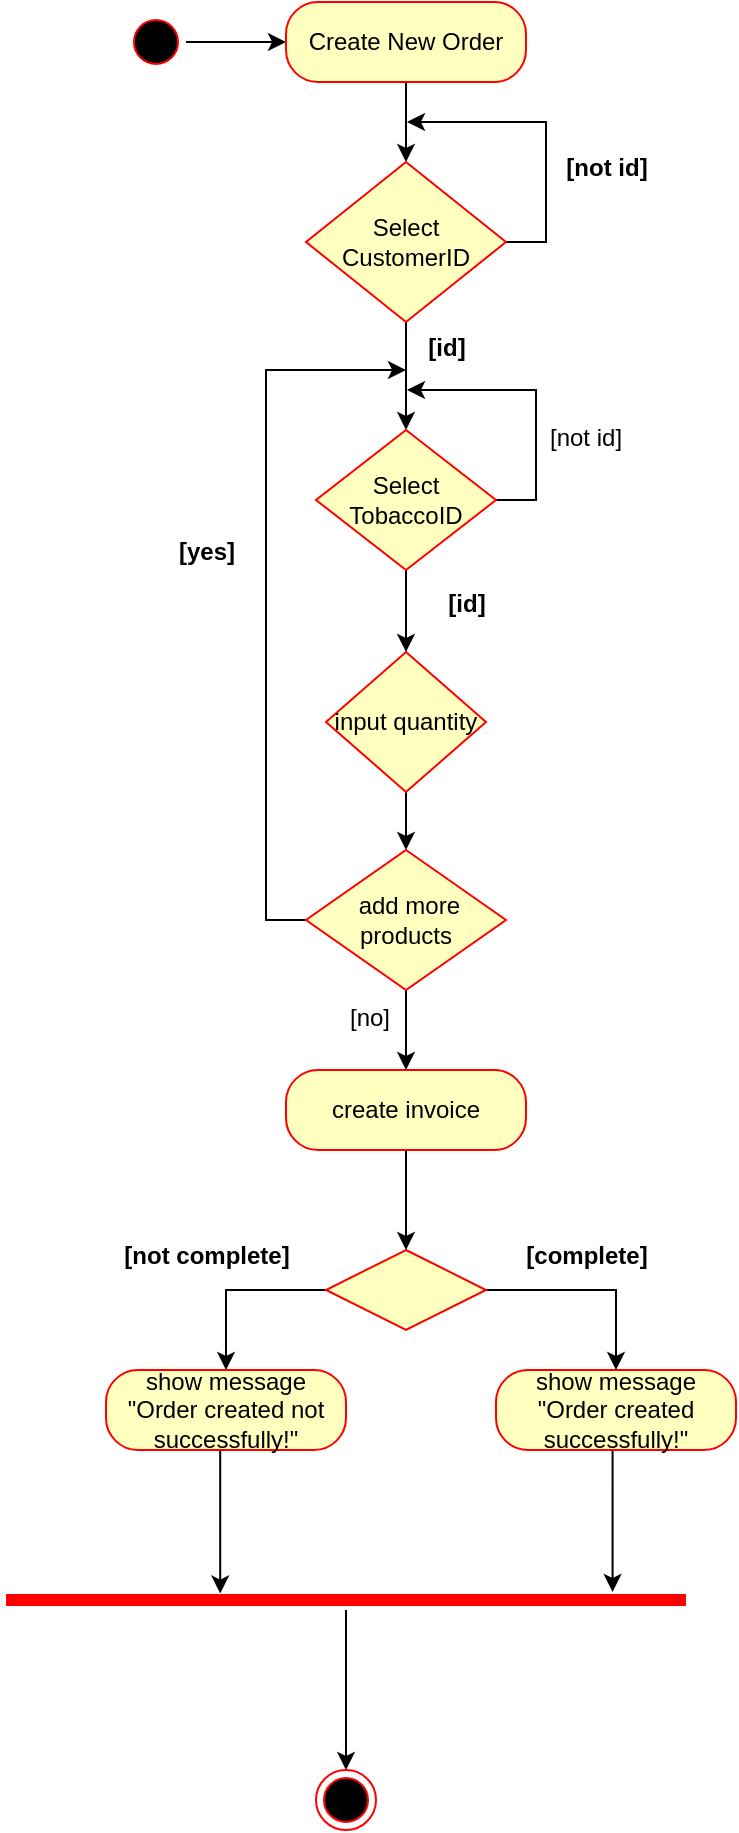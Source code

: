 <mxfile version="21.6.1" type="device" pages="2">
  <diagram name="Page-1" id="OsEInjWhRIyB-0BRaalW">
    <mxGraphModel dx="1036" dy="606" grid="1" gridSize="10" guides="1" tooltips="1" connect="1" arrows="1" fold="1" page="1" pageScale="1" pageWidth="850" pageHeight="1100" math="0" shadow="0">
      <root>
        <mxCell id="0" />
        <mxCell id="1" parent="0" />
        <mxCell id="66rpXsQytvQjwjU0PG5K-5" style="edgeStyle=orthogonalEdgeStyle;rounded=0;orthogonalLoop=1;jettySize=auto;html=1;exitX=1;exitY=0.5;exitDx=0;exitDy=0;entryX=0;entryY=0.5;entryDx=0;entryDy=0;" parent="1" source="66rpXsQytvQjwjU0PG5K-1" target="66rpXsQytvQjwjU0PG5K-3" edge="1">
          <mxGeometry relative="1" as="geometry" />
        </mxCell>
        <mxCell id="66rpXsQytvQjwjU0PG5K-1" value="" style="ellipse;html=1;shape=startState;fillColor=#000000;strokeColor=#ff0000;" parent="1" vertex="1">
          <mxGeometry x="160" y="191" width="30" height="30" as="geometry" />
        </mxCell>
        <mxCell id="66rpXsQytvQjwjU0PG5K-9" style="edgeStyle=orthogonalEdgeStyle;rounded=0;orthogonalLoop=1;jettySize=auto;html=1;exitX=0.5;exitY=1;exitDx=0;exitDy=0;entryX=0.5;entryY=0;entryDx=0;entryDy=0;" parent="1" source="66rpXsQytvQjwjU0PG5K-3" target="66rpXsQytvQjwjU0PG5K-6" edge="1">
          <mxGeometry relative="1" as="geometry" />
        </mxCell>
        <mxCell id="66rpXsQytvQjwjU0PG5K-3" value="Create New Order" style="rounded=1;whiteSpace=wrap;html=1;arcSize=40;fontColor=#000000;fillColor=#ffffc0;strokeColor=#ff0000;" parent="1" vertex="1">
          <mxGeometry x="240" y="186" width="120" height="40" as="geometry" />
        </mxCell>
        <mxCell id="66rpXsQytvQjwjU0PG5K-13" style="edgeStyle=orthogonalEdgeStyle;rounded=0;orthogonalLoop=1;jettySize=auto;html=1;exitX=0.5;exitY=1;exitDx=0;exitDy=0;entryX=0.5;entryY=0;entryDx=0;entryDy=0;" parent="1" source="66rpXsQytvQjwjU0PG5K-6" target="QZX1xgMGE7__ZEkgKmhv-1" edge="1">
          <mxGeometry relative="1" as="geometry">
            <mxPoint x="300" y="360" as="targetPoint" />
          </mxGeometry>
        </mxCell>
        <mxCell id="66rpXsQytvQjwjU0PG5K-42" style="edgeStyle=orthogonalEdgeStyle;rounded=0;orthogonalLoop=1;jettySize=auto;html=1;exitX=1;exitY=0.5;exitDx=0;exitDy=0;" parent="1" source="66rpXsQytvQjwjU0PG5K-6" edge="1">
          <mxGeometry relative="1" as="geometry">
            <mxPoint x="300" y="246" as="targetPoint" />
          </mxGeometry>
        </mxCell>
        <mxCell id="66rpXsQytvQjwjU0PG5K-6" value="Select CustomerID" style="rhombus;whiteSpace=wrap;html=1;fontColor=#000000;fillColor=#ffffc0;strokeColor=#ff0000;" parent="1" vertex="1">
          <mxGeometry x="250" y="266" width="100" height="80" as="geometry" />
        </mxCell>
        <mxCell id="r9hb-kDLk_rOFmMnVxTr-7" style="edgeStyle=orthogonalEdgeStyle;rounded=0;orthogonalLoop=1;jettySize=auto;html=1;exitX=0.5;exitY=1;exitDx=0;exitDy=0;entryX=0.5;entryY=0;entryDx=0;entryDy=0;" parent="1" source="66rpXsQytvQjwjU0PG5K-17" target="r9hb-kDLk_rOFmMnVxTr-3" edge="1">
          <mxGeometry relative="1" as="geometry" />
        </mxCell>
        <mxCell id="66rpXsQytvQjwjU0PG5K-17" value="create invoice" style="rounded=1;whiteSpace=wrap;html=1;arcSize=40;fontColor=#000000;fillColor=#ffffc0;strokeColor=#ff0000;" parent="1" vertex="1">
          <mxGeometry x="240" y="720" width="120" height="40" as="geometry" />
        </mxCell>
        <mxCell id="r9hb-kDLk_rOFmMnVxTr-14" style="edgeStyle=orthogonalEdgeStyle;rounded=0;orthogonalLoop=1;jettySize=auto;html=1;exitX=0.5;exitY=1;exitDx=0;exitDy=0;entryX=0.892;entryY=0.1;entryDx=0;entryDy=0;entryPerimeter=0;" parent="1" source="66rpXsQytvQjwjU0PG5K-20" target="66rpXsQytvQjwjU0PG5K-25" edge="1">
          <mxGeometry relative="1" as="geometry">
            <Array as="points">
              <mxPoint x="403" y="910" />
            </Array>
          </mxGeometry>
        </mxCell>
        <mxCell id="66rpXsQytvQjwjU0PG5K-20" value="show message&lt;br&gt;&quot;Order created successfully!&quot;" style="rounded=1;whiteSpace=wrap;html=1;arcSize=40;fontColor=#000000;fillColor=#ffffc0;strokeColor=#ff0000;" parent="1" vertex="1">
          <mxGeometry x="345" y="870" width="120" height="40" as="geometry" />
        </mxCell>
        <mxCell id="66rpXsQytvQjwjU0PG5K-79" value="" style="edgeStyle=orthogonalEdgeStyle;rounded=0;orthogonalLoop=1;jettySize=auto;html=1;" parent="1" source="66rpXsQytvQjwjU0PG5K-25" target="66rpXsQytvQjwjU0PG5K-34" edge="1">
          <mxGeometry relative="1" as="geometry" />
        </mxCell>
        <mxCell id="66rpXsQytvQjwjU0PG5K-25" value="" style="shape=line;html=1;strokeWidth=6;strokeColor=#ff0000;" parent="1" vertex="1">
          <mxGeometry x="100" y="980" width="340" height="10" as="geometry" />
        </mxCell>
        <mxCell id="66rpXsQytvQjwjU0PG5K-34" value="" style="ellipse;html=1;shape=endState;fillColor=#000000;strokeColor=#ff0000;" parent="1" vertex="1">
          <mxGeometry x="255" y="1070" width="30" height="30" as="geometry" />
        </mxCell>
        <mxCell id="66rpXsQytvQjwjU0PG5K-36" value="[id]" style="text;align=center;fontStyle=1;verticalAlign=middle;spacingLeft=3;spacingRight=3;strokeColor=none;rotatable=0;points=[[0,0.5],[1,0.5]];portConstraint=eastwest;html=1;" parent="1" vertex="1">
          <mxGeometry x="280" y="346" width="80" height="26" as="geometry" />
        </mxCell>
        <mxCell id="66rpXsQytvQjwjU0PG5K-37" value="[not id]" style="text;align=center;fontStyle=1;verticalAlign=middle;spacingLeft=3;spacingRight=3;strokeColor=none;rotatable=0;points=[[0,0.5],[1,0.5]];portConstraint=eastwest;html=1;" parent="1" vertex="1">
          <mxGeometry x="360" y="256" width="80" height="26" as="geometry" />
        </mxCell>
        <mxCell id="66rpXsQytvQjwjU0PG5K-76" style="edgeStyle=orthogonalEdgeStyle;rounded=0;orthogonalLoop=1;jettySize=auto;html=1;exitX=0.5;exitY=1;exitDx=0;exitDy=0;entryX=0.5;entryY=0;entryDx=0;entryDy=0;" parent="1" source="66rpXsQytvQjwjU0PG5K-67" target="QZX1xgMGE7__ZEkgKmhv-7" edge="1">
          <mxGeometry relative="1" as="geometry">
            <mxPoint x="300" y="600" as="targetPoint" />
          </mxGeometry>
        </mxCell>
        <mxCell id="66rpXsQytvQjwjU0PG5K-67" value="input quantity" style="rhombus;whiteSpace=wrap;html=1;fontColor=#000000;fillColor=#ffffc0;strokeColor=#ff0000;" parent="1" vertex="1">
          <mxGeometry x="260" y="511" width="80" height="70" as="geometry" />
        </mxCell>
        <mxCell id="r9hb-kDLk_rOFmMnVxTr-6" style="edgeStyle=orthogonalEdgeStyle;rounded=0;orthogonalLoop=1;jettySize=auto;html=1;exitX=1;exitY=0.5;exitDx=0;exitDy=0;" parent="1" source="r9hb-kDLk_rOFmMnVxTr-3" target="66rpXsQytvQjwjU0PG5K-20" edge="1">
          <mxGeometry relative="1" as="geometry" />
        </mxCell>
        <mxCell id="r9hb-kDLk_rOFmMnVxTr-10" style="edgeStyle=orthogonalEdgeStyle;rounded=0;orthogonalLoop=1;jettySize=auto;html=1;exitX=0;exitY=0.5;exitDx=0;exitDy=0;entryX=0.5;entryY=0;entryDx=0;entryDy=0;" parent="1" source="r9hb-kDLk_rOFmMnVxTr-3" target="r9hb-kDLk_rOFmMnVxTr-8" edge="1">
          <mxGeometry relative="1" as="geometry" />
        </mxCell>
        <mxCell id="r9hb-kDLk_rOFmMnVxTr-3" value="" style="rhombus;whiteSpace=wrap;html=1;fontColor=#000000;fillColor=#ffffc0;strokeColor=#ff0000;" parent="1" vertex="1">
          <mxGeometry x="260" y="810" width="80" height="40" as="geometry" />
        </mxCell>
        <mxCell id="r9hb-kDLk_rOFmMnVxTr-13" style="edgeStyle=orthogonalEdgeStyle;rounded=0;orthogonalLoop=1;jettySize=auto;html=1;exitX=0.5;exitY=1;exitDx=0;exitDy=0;entryX=0.315;entryY=0.18;entryDx=0;entryDy=0;entryPerimeter=0;" parent="1" source="r9hb-kDLk_rOFmMnVxTr-8" target="66rpXsQytvQjwjU0PG5K-25" edge="1">
          <mxGeometry relative="1" as="geometry">
            <Array as="points">
              <mxPoint x="207" y="910" />
            </Array>
          </mxGeometry>
        </mxCell>
        <mxCell id="r9hb-kDLk_rOFmMnVxTr-8" value="show message&lt;br style=&quot;border-color: var(--border-color);&quot;&gt;&quot;Order created not successfully!&quot;" style="rounded=1;whiteSpace=wrap;html=1;arcSize=40;fontColor=#000000;fillColor=#ffffc0;strokeColor=#ff0000;" parent="1" vertex="1">
          <mxGeometry x="150" y="870" width="120" height="40" as="geometry" />
        </mxCell>
        <mxCell id="r9hb-kDLk_rOFmMnVxTr-11" value="[not complete]" style="text;align=center;fontStyle=1;verticalAlign=middle;spacingLeft=3;spacingRight=3;strokeColor=none;rotatable=0;points=[[0,0.5],[1,0.5]];portConstraint=eastwest;html=1;" parent="1" vertex="1">
          <mxGeometry x="160" y="800" width="80" height="26" as="geometry" />
        </mxCell>
        <mxCell id="r9hb-kDLk_rOFmMnVxTr-12" value="[complete]" style="text;align=center;fontStyle=1;verticalAlign=middle;spacingLeft=3;spacingRight=3;strokeColor=none;rotatable=0;points=[[0,0.5],[1,0.5]];portConstraint=eastwest;html=1;" parent="1" vertex="1">
          <mxGeometry x="350" y="800" width="80" height="26" as="geometry" />
        </mxCell>
        <mxCell id="QZX1xgMGE7__ZEkgKmhv-3" style="edgeStyle=orthogonalEdgeStyle;rounded=0;orthogonalLoop=1;jettySize=auto;html=1;exitX=0.5;exitY=1;exitDx=0;exitDy=0;entryX=0.5;entryY=0;entryDx=0;entryDy=0;" parent="1" source="QZX1xgMGE7__ZEkgKmhv-1" target="66rpXsQytvQjwjU0PG5K-67" edge="1">
          <mxGeometry relative="1" as="geometry" />
        </mxCell>
        <mxCell id="QZX1xgMGE7__ZEkgKmhv-11" style="edgeStyle=orthogonalEdgeStyle;rounded=0;orthogonalLoop=1;jettySize=auto;html=1;exitX=1;exitY=0.5;exitDx=0;exitDy=0;" parent="1" source="QZX1xgMGE7__ZEkgKmhv-1" edge="1">
          <mxGeometry relative="1" as="geometry">
            <mxPoint x="300" y="380" as="targetPoint" />
          </mxGeometry>
        </mxCell>
        <mxCell id="QZX1xgMGE7__ZEkgKmhv-1" value="Select TobaccoID" style="rhombus;whiteSpace=wrap;html=1;fontColor=#000000;fillColor=#ffffc0;strokeColor=#ff0000;" parent="1" vertex="1">
          <mxGeometry x="255" y="400" width="90" height="70" as="geometry" />
        </mxCell>
        <mxCell id="QZX1xgMGE7__ZEkgKmhv-4" value="[not id]" style="text;whiteSpace=wrap;html=1;" parent="1" vertex="1">
          <mxGeometry x="370" y="390" width="70" height="40" as="geometry" />
        </mxCell>
        <mxCell id="QZX1xgMGE7__ZEkgKmhv-6" value="[id]" style="text;align=center;fontStyle=1;verticalAlign=middle;spacingLeft=3;spacingRight=3;strokeColor=none;rotatable=0;points=[[0,0.5],[1,0.5]];portConstraint=eastwest;html=1;" parent="1" vertex="1">
          <mxGeometry x="290" y="474" width="80" height="26" as="geometry" />
        </mxCell>
        <mxCell id="QZX1xgMGE7__ZEkgKmhv-10" style="edgeStyle=orthogonalEdgeStyle;rounded=0;orthogonalLoop=1;jettySize=auto;html=1;exitX=0;exitY=0.5;exitDx=0;exitDy=0;" parent="1" source="QZX1xgMGE7__ZEkgKmhv-7" edge="1">
          <mxGeometry relative="1" as="geometry">
            <mxPoint x="300" y="370" as="targetPoint" />
            <Array as="points">
              <mxPoint x="230" y="645" />
              <mxPoint x="230" y="370" />
            </Array>
          </mxGeometry>
        </mxCell>
        <mxCell id="QZX1xgMGE7__ZEkgKmhv-13" style="edgeStyle=orthogonalEdgeStyle;rounded=0;orthogonalLoop=1;jettySize=auto;html=1;exitX=0.5;exitY=1;exitDx=0;exitDy=0;entryX=0.5;entryY=0;entryDx=0;entryDy=0;" parent="1" source="QZX1xgMGE7__ZEkgKmhv-7" target="66rpXsQytvQjwjU0PG5K-17" edge="1">
          <mxGeometry relative="1" as="geometry" />
        </mxCell>
        <mxCell id="QZX1xgMGE7__ZEkgKmhv-7" value="&amp;nbsp;add more products" style="rhombus;whiteSpace=wrap;html=1;fontColor=#000000;fillColor=#ffffc0;strokeColor=#ff0000;" parent="1" vertex="1">
          <mxGeometry x="250" y="610" width="100" height="70" as="geometry" />
        </mxCell>
        <mxCell id="QZX1xgMGE7__ZEkgKmhv-12" value="[yes]" style="text;align=center;fontStyle=1;verticalAlign=middle;spacingLeft=3;spacingRight=3;strokeColor=none;rotatable=0;points=[[0,0.5],[1,0.5]];portConstraint=eastwest;html=1;" parent="1" vertex="1">
          <mxGeometry x="160" y="448" width="80" height="26" as="geometry" />
        </mxCell>
        <mxCell id="QZX1xgMGE7__ZEkgKmhv-14" value="[no]" style="text;whiteSpace=wrap;html=1;" parent="1" vertex="1">
          <mxGeometry x="270" y="680" width="50" height="40" as="geometry" />
        </mxCell>
      </root>
    </mxGraphModel>
  </diagram>
  <diagram id="Y7kIUDa3O-Aw6U_36Hyc" name="Page-2">
    <mxGraphModel dx="1036" dy="606" grid="1" gridSize="10" guides="1" tooltips="1" connect="1" arrows="1" fold="1" page="1" pageScale="1" pageWidth="850" pageHeight="1100" math="0" shadow="0">
      <root>
        <mxCell id="0" />
        <mxCell id="1" parent="0" />
        <mxCell id="QwA7FY_Ts3xXY3UtmHPp-1" value="003-Create&amp;nbsp;Order" style="shape=umlFrame;whiteSpace=wrap;html=1;pointerEvents=0;width=80;height=40;" vertex="1" parent="1">
          <mxGeometry x="30" y="30" width="770" height="990" as="geometry" />
        </mxCell>
        <mxCell id="QwA7FY_Ts3xXY3UtmHPp-2" style="edgeStyle=orthogonalEdgeStyle;rounded=0;orthogonalLoop=1;jettySize=auto;html=1;exitX=0.5;exitY=0.5;exitDx=0;exitDy=0;exitPerimeter=0;entryX=0.507;entryY=0.567;entryDx=0;entryDy=0;entryPerimeter=0;endArrow=none;endFill=0;dashed=1;" edge="1" parent="1" source="QwA7FY_Ts3xXY3UtmHPp-3" target="QwA7FY_Ts3xXY3UtmHPp-14">
          <mxGeometry relative="1" as="geometry">
            <Array as="points">
              <mxPoint x="125" y="230" />
              <mxPoint x="125" y="230" />
            </Array>
          </mxGeometry>
        </mxCell>
        <mxCell id="QwA7FY_Ts3xXY3UtmHPp-3" value="Staff" style="shape=umlActor;verticalLabelPosition=bottom;verticalAlign=top;html=1;" vertex="1" parent="1">
          <mxGeometry x="110" y="80" width="30" height="60" as="geometry" />
        </mxCell>
        <mxCell id="QwA7FY_Ts3xXY3UtmHPp-4" style="edgeStyle=orthogonalEdgeStyle;rounded=0;orthogonalLoop=1;jettySize=auto;html=1;entryX=0.5;entryY=0;entryDx=0;entryDy=0;entryPerimeter=0;endArrow=none;endFill=0;dashed=1;" edge="1" parent="1" source="QwA7FY_Ts3xXY3UtmHPp-5" target="QwA7FY_Ts3xXY3UtmHPp-15">
          <mxGeometry relative="1" as="geometry" />
        </mxCell>
        <mxCell id="QwA7FY_Ts3xXY3UtmHPp-5" value="Program" style="html=1;whiteSpace=wrap;" vertex="1" parent="1">
          <mxGeometry x="190" y="90" width="90" height="30" as="geometry" />
        </mxCell>
        <mxCell id="QwA7FY_Ts3xXY3UtmHPp-6" style="edgeStyle=orthogonalEdgeStyle;rounded=0;orthogonalLoop=1;jettySize=auto;html=1;entryX=0.5;entryY=0;entryDx=0;entryDy=0;entryPerimeter=0;endArrow=none;endFill=0;dashed=1;" edge="1" parent="1" source="QwA7FY_Ts3xXY3UtmHPp-7" target="QwA7FY_Ts3xXY3UtmHPp-17">
          <mxGeometry relative="1" as="geometry" />
        </mxCell>
        <mxCell id="QwA7FY_Ts3xXY3UtmHPp-7" value="Staff" style="html=1;whiteSpace=wrap;" vertex="1" parent="1">
          <mxGeometry x="310" y="90" width="90" height="30" as="geometry" />
        </mxCell>
        <mxCell id="QwA7FY_Ts3xXY3UtmHPp-8" style="edgeStyle=orthogonalEdgeStyle;rounded=0;orthogonalLoop=1;jettySize=auto;html=1;exitX=0.5;exitY=1;exitDx=0;exitDy=0;entryX=0.4;entryY=0.005;entryDx=0;entryDy=0;entryPerimeter=0;endArrow=none;endFill=0;dashed=1;" edge="1" parent="1" source="QwA7FY_Ts3xXY3UtmHPp-9" target="QwA7FY_Ts3xXY3UtmHPp-19">
          <mxGeometry relative="1" as="geometry" />
        </mxCell>
        <mxCell id="QwA7FY_Ts3xXY3UtmHPp-9" value="OrderBL" style="html=1;whiteSpace=wrap;" vertex="1" parent="1">
          <mxGeometry x="430" y="90" width="90" height="30" as="geometry" />
        </mxCell>
        <mxCell id="QwA7FY_Ts3xXY3UtmHPp-10" style="edgeStyle=orthogonalEdgeStyle;rounded=0;orthogonalLoop=1;jettySize=auto;html=1;endArrow=none;endFill=0;dashed=1;entryX=0.36;entryY=-0.006;entryDx=0;entryDy=0;entryPerimeter=0;" edge="1" parent="1" source="QwA7FY_Ts3xXY3UtmHPp-11" target="QwA7FY_Ts3xXY3UtmHPp-21">
          <mxGeometry relative="1" as="geometry">
            <Array as="points" />
          </mxGeometry>
        </mxCell>
        <mxCell id="QwA7FY_Ts3xXY3UtmHPp-11" value="OrderDAL" style="html=1;whiteSpace=wrap;" vertex="1" parent="1">
          <mxGeometry x="550" y="90" width="90" height="30" as="geometry" />
        </mxCell>
        <mxCell id="QwA7FY_Ts3xXY3UtmHPp-12" style="edgeStyle=orthogonalEdgeStyle;rounded=0;orthogonalLoop=1;jettySize=auto;html=1;exitX=0.5;exitY=1;exitDx=0;exitDy=0;exitPerimeter=0;entryX=0.553;entryY=0.487;entryDx=0;entryDy=0;entryPerimeter=0;endArrow=none;endFill=0;dashed=1;" edge="1" parent="1" source="QwA7FY_Ts3xXY3UtmHPp-13" target="QwA7FY_Ts3xXY3UtmHPp-18">
          <mxGeometry relative="1" as="geometry">
            <Array as="points">
              <mxPoint x="740" y="985" />
            </Array>
          </mxGeometry>
        </mxCell>
        <mxCell id="QwA7FY_Ts3xXY3UtmHPp-13" value="DB" style="strokeWidth=2;html=1;shape=mxgraph.flowchart.database;whiteSpace=wrap;" vertex="1" parent="1">
          <mxGeometry x="710" y="80" width="60" height="60" as="geometry" />
        </mxCell>
        <mxCell id="QwA7FY_Ts3xXY3UtmHPp-14" value="" style="shape=umlDestroy;whiteSpace=wrap;html=1;strokeWidth=3;targetShapes=umlLifeline;" vertex="1" parent="1">
          <mxGeometry x="110" y="970" width="30" height="30" as="geometry" />
        </mxCell>
        <mxCell id="QwA7FY_Ts3xXY3UtmHPp-15" value="" style="html=1;points=[];perimeter=orthogonalPerimeter;outlineConnect=0;targetShapes=umlLifeline;portConstraint=eastwest;newEdgeStyle={&quot;edgeStyle&quot;:&quot;elbowEdgeStyle&quot;,&quot;elbow&quot;:&quot;vertical&quot;,&quot;curved&quot;:0,&quot;rounded&quot;:0};" vertex="1" parent="1">
          <mxGeometry x="230" y="170" width="10" height="790" as="geometry" />
        </mxCell>
        <mxCell id="QwA7FY_Ts3xXY3UtmHPp-17" value="" style="html=1;points=[];perimeter=orthogonalPerimeter;outlineConnect=0;targetShapes=umlLifeline;portConstraint=eastwest;newEdgeStyle={&quot;edgeStyle&quot;:&quot;elbowEdgeStyle&quot;,&quot;elbow&quot;:&quot;vertical&quot;,&quot;curved&quot;:0,&quot;rounded&quot;:0};fillColor=#999999;" vertex="1" parent="1">
          <mxGeometry x="350" y="180" width="10" height="90" as="geometry" />
        </mxCell>
        <mxCell id="QwA7FY_Ts3xXY3UtmHPp-18" value="" style="shape=umlDestroy;whiteSpace=wrap;html=1;strokeWidth=3;targetShapes=umlLifeline;" vertex="1" parent="1">
          <mxGeometry x="725" y="970" width="30" height="30" as="geometry" />
        </mxCell>
        <mxCell id="QwA7FY_Ts3xXY3UtmHPp-19" value="" style="html=1;points=[];perimeter=orthogonalPerimeter;outlineConnect=0;targetShapes=umlLifeline;portConstraint=eastwest;newEdgeStyle={&quot;edgeStyle&quot;:&quot;elbowEdgeStyle&quot;,&quot;elbow&quot;:&quot;vertical&quot;,&quot;curved&quot;:0,&quot;rounded&quot;:0};fillColor=#666666;" vertex="1" parent="1">
          <mxGeometry x="470" y="660" width="10" height="95" as="geometry" />
        </mxCell>
        <mxCell id="QwA7FY_Ts3xXY3UtmHPp-20" value="NewOrderBL()" style="html=1;verticalAlign=bottom;endArrow=block;edgeStyle=elbowEdgeStyle;elbow=vertical;curved=0;rounded=0;exitX=1;exitY=0.443;exitDx=0;exitDy=0;exitPerimeter=0;" edge="1" parent="1">
          <mxGeometry width="80" relative="1" as="geometry">
            <mxPoint x="240" y="670" as="sourcePoint" />
            <mxPoint x="470" y="670.39" as="targetPoint" />
          </mxGeometry>
        </mxCell>
        <mxCell id="QwA7FY_Ts3xXY3UtmHPp-21" value="" style="html=1;points=[];perimeter=orthogonalPerimeter;outlineConnect=0;targetShapes=umlLifeline;portConstraint=eastwest;newEdgeStyle={&quot;edgeStyle&quot;:&quot;elbowEdgeStyle&quot;,&quot;elbow&quot;:&quot;vertical&quot;,&quot;curved&quot;:0,&quot;rounded&quot;:0};fillColor=#FFFFFF;" vertex="1" parent="1">
          <mxGeometry x="590" y="667.5" width="10" height="80" as="geometry" />
        </mxCell>
        <mxCell id="QwA7FY_Ts3xXY3UtmHPp-22" value="CreateOrder()" style="html=1;verticalAlign=bottom;endArrow=block;edgeStyle=elbowEdgeStyle;elbow=vertical;curved=0;rounded=0;entryX=0;entryY=0.143;entryDx=0;entryDy=0;entryPerimeter=0;" edge="1" parent="1" target="QwA7FY_Ts3xXY3UtmHPp-21">
          <mxGeometry width="80" relative="1" as="geometry">
            <mxPoint x="480" y="679" as="sourcePoint" />
            <mxPoint x="530" y="677.5" as="targetPoint" />
          </mxGeometry>
        </mxCell>
        <mxCell id="QwA7FY_Ts3xXY3UtmHPp-23" value="CreateOrder()" style="html=1;verticalAlign=bottom;endArrow=block;edgeStyle=elbowEdgeStyle;elbow=horizontal;curved=0;rounded=0;" edge="1" parent="1">
          <mxGeometry x="-0.286" width="80" relative="1" as="geometry">
            <mxPoint x="600" y="690" as="sourcePoint" />
            <mxPoint x="740" y="690" as="targetPoint" />
            <mxPoint as="offset" />
          </mxGeometry>
        </mxCell>
        <mxCell id="QwA7FY_Ts3xXY3UtmHPp-24" value="" style="html=1;verticalAlign=bottom;endArrow=none;edgeStyle=elbowEdgeStyle;elbow=vertical;curved=0;rounded=0;startArrow=block;startFill=1;endFill=0;" edge="1" parent="1" source="QwA7FY_Ts3xXY3UtmHPp-21">
          <mxGeometry width="80" relative="1" as="geometry">
            <mxPoint x="710" y="712.5" as="sourcePoint" />
            <mxPoint x="740" y="730" as="targetPoint" />
            <Array as="points">
              <mxPoint x="690" y="730" />
            </Array>
          </mxGeometry>
        </mxCell>
        <mxCell id="QwA7FY_Ts3xXY3UtmHPp-25" value="" style="html=1;verticalAlign=bottom;endArrow=none;edgeStyle=elbowEdgeStyle;elbow=vertical;curved=0;rounded=0;startArrow=block;startFill=1;endFill=0;" edge="1" parent="1">
          <mxGeometry width="80" relative="1" as="geometry">
            <mxPoint x="480" y="737" as="sourcePoint" />
            <mxPoint x="590" y="736.5" as="targetPoint" />
          </mxGeometry>
        </mxCell>
        <mxCell id="QwA7FY_Ts3xXY3UtmHPp-26" value="" style="html=1;verticalAlign=bottom;endArrow=none;edgeStyle=elbowEdgeStyle;elbow=vertical;curved=0;rounded=0;exitX=1;exitY=0.443;exitDx=0;exitDy=0;exitPerimeter=0;endFill=0;startArrow=block;startFill=1;" edge="1" parent="1">
          <mxGeometry width="80" relative="1" as="geometry">
            <mxPoint x="240" y="740" as="sourcePoint" />
            <mxPoint x="470" y="740" as="targetPoint" />
          </mxGeometry>
        </mxCell>
        <mxCell id="QwA7FY_Ts3xXY3UtmHPp-27" value="" style="endArrow=classic;html=1;rounded=0;" edge="1" parent="1">
          <mxGeometry relative="1" as="geometry">
            <mxPoint x="240" y="755" as="sourcePoint" />
            <mxPoint x="240" y="815" as="targetPoint" />
            <Array as="points">
              <mxPoint x="270" y="755" />
              <mxPoint x="270" y="815" />
              <mxPoint x="260" y="815" />
            </Array>
          </mxGeometry>
        </mxCell>
        <mxCell id="QwA7FY_Ts3xXY3UtmHPp-28" value="msg create&amp;nbsp;order not complete" style="edgeLabel;resizable=0;html=1;align=center;verticalAlign=middle;" connectable="0" vertex="1" parent="QwA7FY_Ts3xXY3UtmHPp-27">
          <mxGeometry relative="1" as="geometry">
            <mxPoint x="50" as="offset" />
          </mxGeometry>
        </mxCell>
        <mxCell id="QwA7FY_Ts3xXY3UtmHPp-29" value="" style="endArrow=classic;html=1;rounded=0;" edge="1" parent="1">
          <mxGeometry relative="1" as="geometry">
            <mxPoint x="240" y="840" as="sourcePoint" />
            <mxPoint x="240" y="900" as="targetPoint" />
            <Array as="points">
              <mxPoint x="270" y="840" />
              <mxPoint x="270" y="900" />
              <mxPoint x="260" y="900" />
            </Array>
          </mxGeometry>
        </mxCell>
        <mxCell id="QwA7FY_Ts3xXY3UtmHPp-30" value="msg create&amp;nbsp;order complete" style="edgeLabel;resizable=0;html=1;align=center;verticalAlign=middle;" connectable="0" vertex="1" parent="QwA7FY_Ts3xXY3UtmHPp-29">
          <mxGeometry relative="1" as="geometry">
            <mxPoint x="40" as="offset" />
          </mxGeometry>
        </mxCell>
        <mxCell id="QwA7FY_Ts3xXY3UtmHPp-31" value="ref" style="shape=umlFrame;whiteSpace=wrap;html=1;pointerEvents=0;" vertex="1" parent="1">
          <mxGeometry x="100" y="190" width="280" height="70" as="geometry" />
        </mxCell>
        <mxCell id="QwA7FY_Ts3xXY3UtmHPp-32" value="alt" style="shape=umlFrame;whiteSpace=wrap;html=1;pointerEvents=0;" vertex="1" parent="1">
          <mxGeometry x="80" y="705" width="680" height="205" as="geometry" />
        </mxCell>
        <mxCell id="QwA7FY_Ts3xXY3UtmHPp-36" value="[result false]" style="text;html=1;strokeColor=none;fillColor=none;align=center;verticalAlign=middle;whiteSpace=wrap;rounded=0;" vertex="1" parent="1">
          <mxGeometry x="150" y="770" width="60" height="30" as="geometry" />
        </mxCell>
        <mxCell id="QwA7FY_Ts3xXY3UtmHPp-37" value="[result true]" style="text;html=1;strokeColor=none;fillColor=none;align=center;verticalAlign=middle;whiteSpace=wrap;rounded=0;" vertex="1" parent="1">
          <mxGeometry x="150" y="850" width="60" height="30" as="geometry" />
        </mxCell>
        <mxCell id="QwA7FY_Ts3xXY3UtmHPp-38" value="001-Login" style="text;html=1;strokeColor=none;fillColor=none;align=center;verticalAlign=middle;whiteSpace=wrap;rounded=0;" vertex="1" parent="1">
          <mxGeometry x="160" y="210" width="60" height="30" as="geometry" />
        </mxCell>
        <mxCell id="QwA7FY_Ts3xXY3UtmHPp-40" value="invalid" style="text;html=1;strokeColor=none;fillColor=none;align=center;verticalAlign=middle;whiteSpace=wrap;rounded=0;" vertex="1" parent="1">
          <mxGeometry x="140" y="340" width="60" height="30" as="geometry" />
        </mxCell>
        <mxCell id="QwA7FY_Ts3xXY3UtmHPp-43" value="Loop" style="shape=umlFrame;whiteSpace=wrap;html=1;pointerEvents=0;" vertex="1" parent="1">
          <mxGeometry x="80" y="270" width="320" height="120" as="geometry" />
        </mxCell>
        <mxCell id="QwA7FY_Ts3xXY3UtmHPp-45" value="input custmer id" style="html=1;verticalAlign=bottom;endArrow=block;edgeStyle=elbowEdgeStyle;elbow=horizontal;curved=0;rounded=0;" edge="1" parent="1">
          <mxGeometry width="80" relative="1" as="geometry">
            <mxPoint x="130" y="310" as="sourcePoint" />
            <mxPoint x="230" y="310" as="targetPoint" />
          </mxGeometry>
        </mxCell>
        <mxCell id="QwA7FY_Ts3xXY3UtmHPp-46" value="" style="endArrow=classic;html=1;rounded=0;" edge="1" parent="1">
          <mxGeometry relative="1" as="geometry">
            <mxPoint x="240" y="320" as="sourcePoint" />
            <mxPoint x="240" y="380" as="targetPoint" />
            <Array as="points">
              <mxPoint x="270" y="320" />
              <mxPoint x="270" y="380" />
              <mxPoint x="260" y="380" />
            </Array>
          </mxGeometry>
        </mxCell>
        <mxCell id="QwA7FY_Ts3xXY3UtmHPp-47" value="error Id" style="edgeLabel;resizable=0;html=1;align=center;verticalAlign=middle;" connectable="0" vertex="1" parent="QwA7FY_Ts3xXY3UtmHPp-46">
          <mxGeometry relative="1" as="geometry">
            <mxPoint x="30" as="offset" />
          </mxGeometry>
        </mxCell>
        <mxCell id="QwA7FY_Ts3xXY3UtmHPp-48" value="ref" style="shape=umlFrame;whiteSpace=wrap;html=1;pointerEvents=0;" vertex="1" parent="1">
          <mxGeometry x="100" y="420" width="280" height="70" as="geometry" />
        </mxCell>
        <mxCell id="QwA7FY_Ts3xXY3UtmHPp-49" value="search by id" style="text;html=1;strokeColor=none;fillColor=none;align=center;verticalAlign=middle;whiteSpace=wrap;rounded=0;" vertex="1" parent="1">
          <mxGeometry x="160" y="440" width="60" height="30" as="geometry" />
        </mxCell>
        <mxCell id="QwA7FY_Ts3xXY3UtmHPp-50" value="invalid" style="text;html=1;strokeColor=none;fillColor=none;align=center;verticalAlign=middle;whiteSpace=wrap;rounded=0;" vertex="1" parent="1">
          <mxGeometry x="140" y="580" width="60" height="30" as="geometry" />
        </mxCell>
        <mxCell id="QwA7FY_Ts3xXY3UtmHPp-51" value="Loop" style="shape=umlFrame;whiteSpace=wrap;html=1;pointerEvents=0;" vertex="1" parent="1">
          <mxGeometry x="80" y="500" width="320" height="120" as="geometry" />
        </mxCell>
        <mxCell id="QwA7FY_Ts3xXY3UtmHPp-52" value="input quantity" style="html=1;verticalAlign=bottom;endArrow=block;edgeStyle=elbowEdgeStyle;elbow=horizontal;curved=0;rounded=0;" edge="1" parent="1">
          <mxGeometry width="80" relative="1" as="geometry">
            <mxPoint x="130" y="540" as="sourcePoint" />
            <mxPoint x="230" y="540" as="targetPoint" />
          </mxGeometry>
        </mxCell>
        <mxCell id="QwA7FY_Ts3xXY3UtmHPp-53" value="" style="endArrow=classic;html=1;rounded=0;" edge="1" parent="1">
          <mxGeometry relative="1" as="geometry">
            <mxPoint x="240" y="550" as="sourcePoint" />
            <mxPoint x="240" y="610" as="targetPoint" />
            <Array as="points">
              <mxPoint x="270" y="550" />
              <mxPoint x="270" y="610" />
              <mxPoint x="260" y="610" />
            </Array>
          </mxGeometry>
        </mxCell>
        <mxCell id="QwA7FY_Ts3xXY3UtmHPp-54" value="error&amp;nbsp; enterd&amp;nbsp;wrong quantity" style="edgeLabel;resizable=0;html=1;align=center;verticalAlign=middle;" connectable="0" vertex="1" parent="QwA7FY_Ts3xXY3UtmHPp-53">
          <mxGeometry relative="1" as="geometry">
            <mxPoint x="40" as="offset" />
          </mxGeometry>
        </mxCell>
        <mxCell id="QwA7FY_Ts3xXY3UtmHPp-55" value="Loop(id !=0)" style="shape=umlFrame;whiteSpace=wrap;html=1;pointerEvents=0;" vertex="1" parent="1">
          <mxGeometry x="40" y="400" width="380" height="240" as="geometry" />
        </mxCell>
      </root>
    </mxGraphModel>
  </diagram>
</mxfile>
